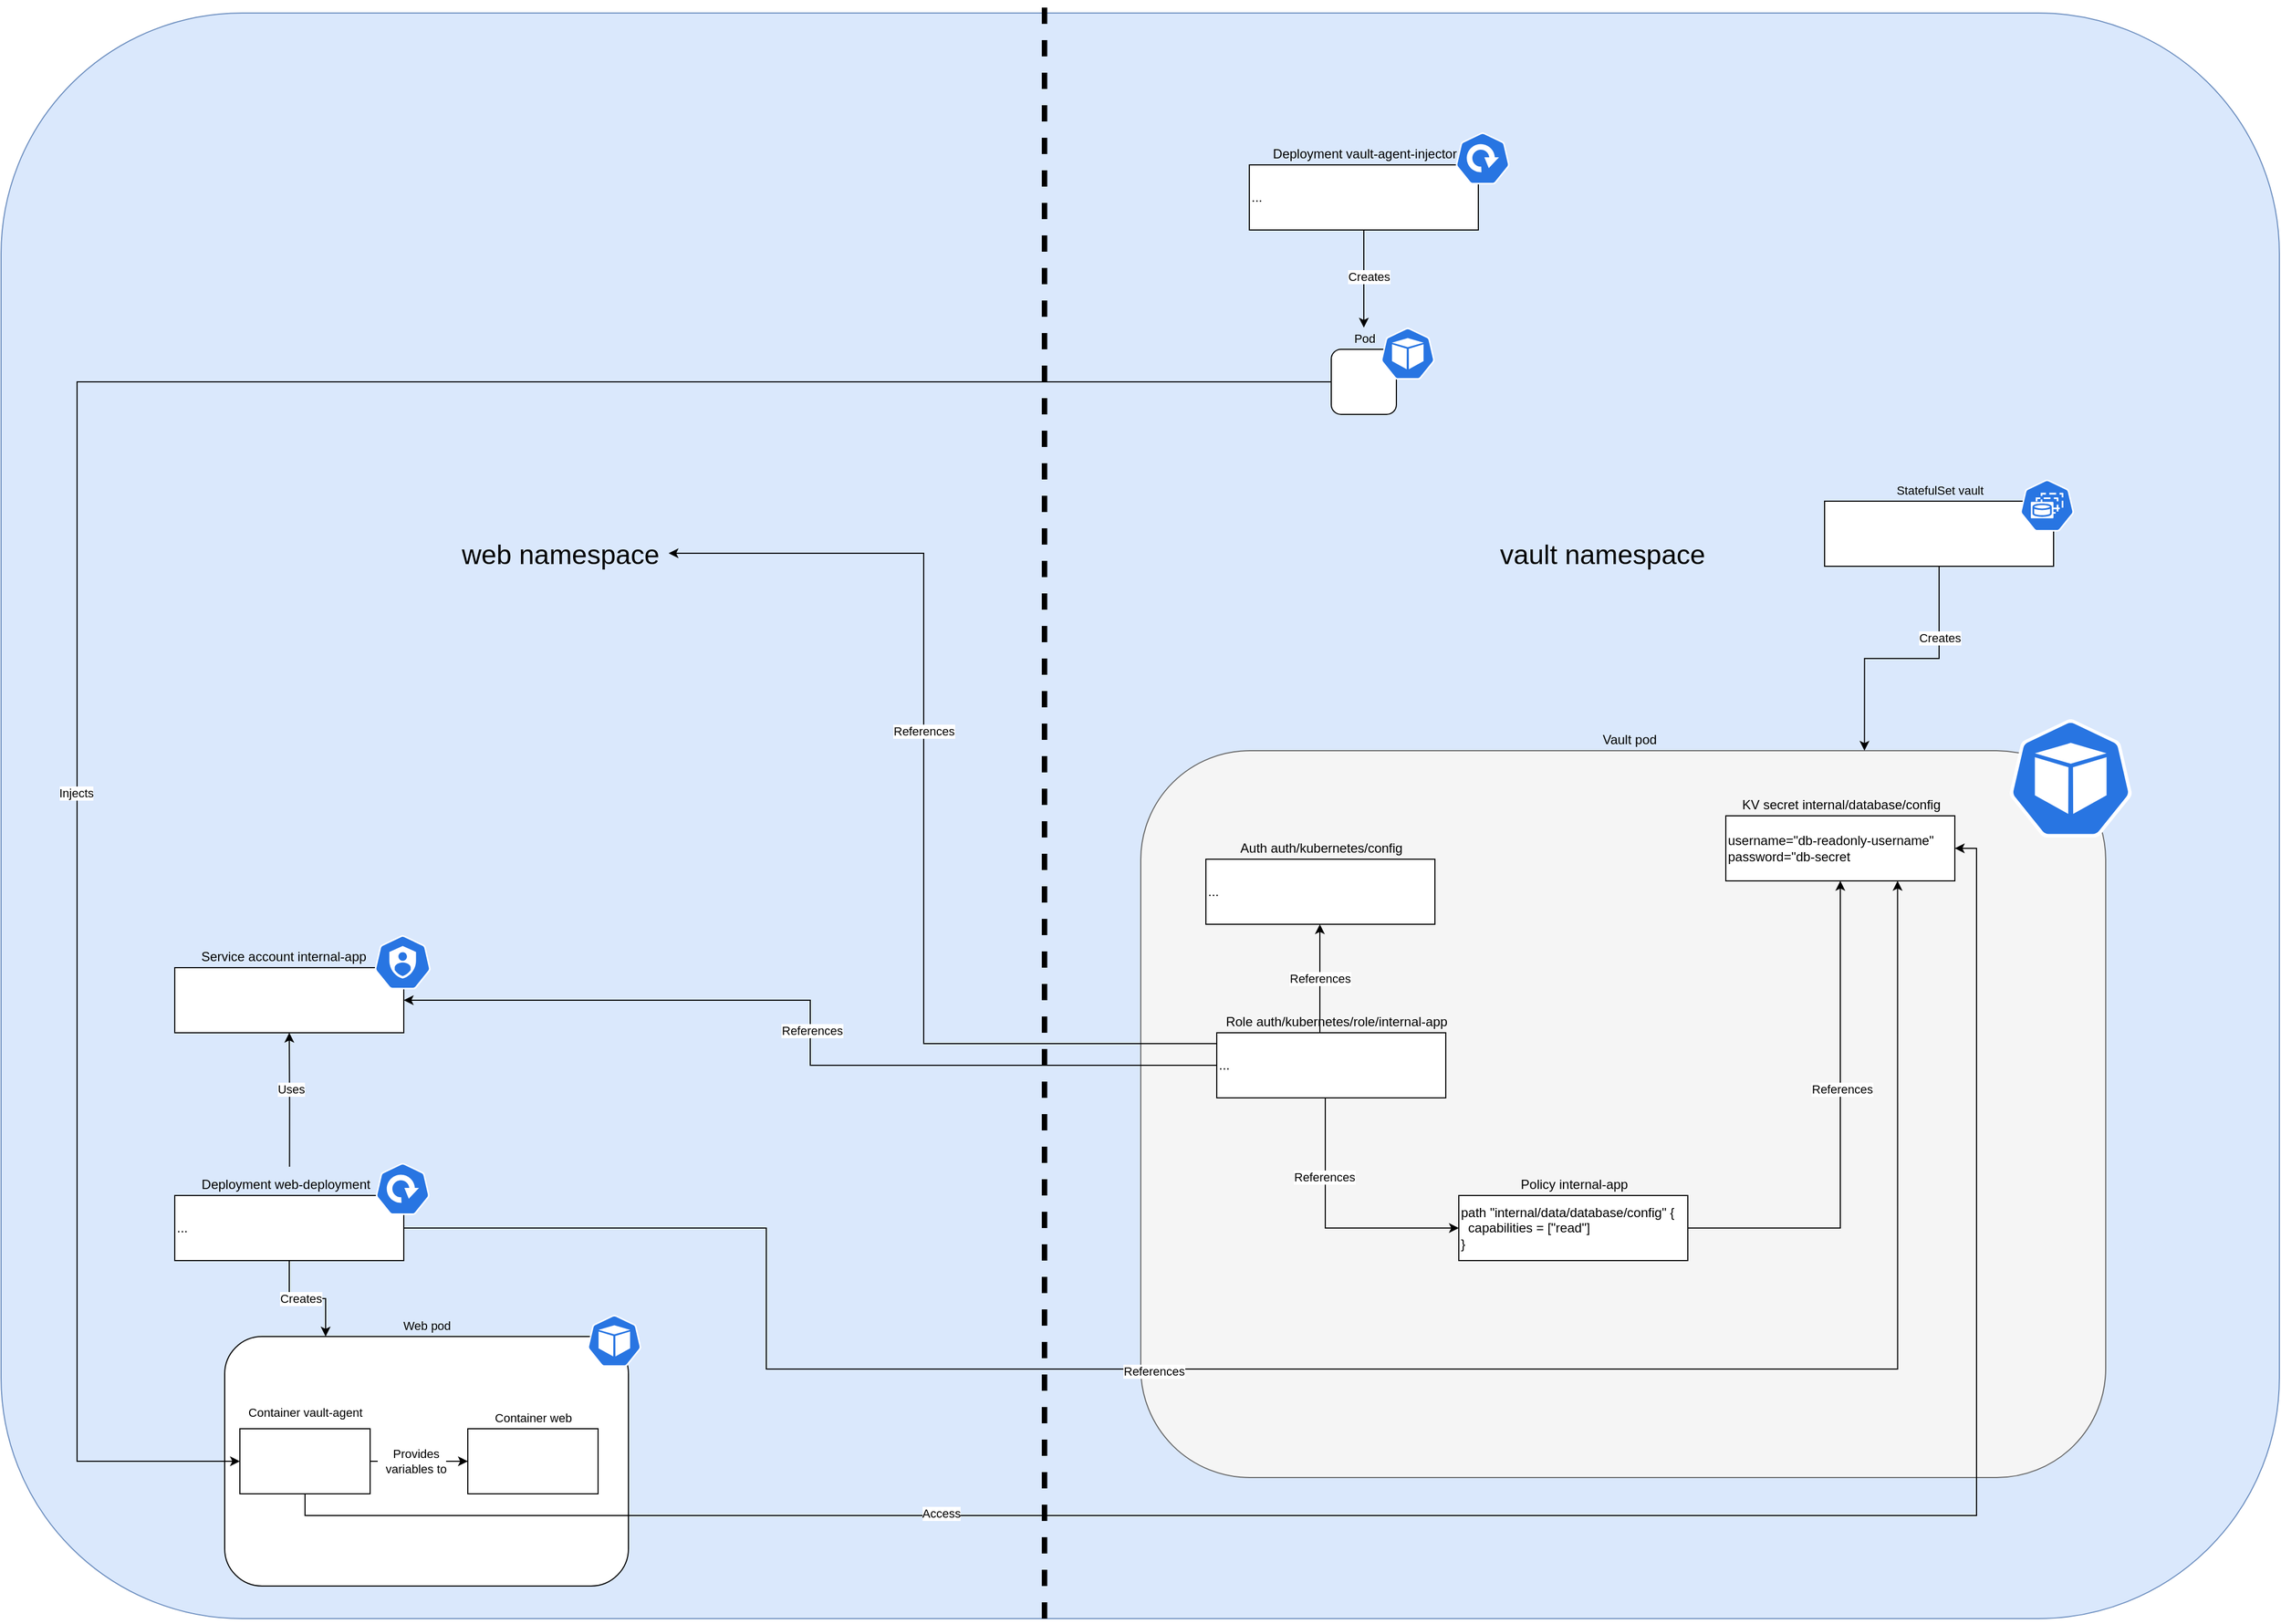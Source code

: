 <mxfile version="16.5.1" type="device"><diagram id="Zlo1lYP3nYE_xKI2Dq9o" name="Page-1"><mxGraphModel dx="3234" dy="2269" grid="1" gridSize="10" guides="1" tooltips="1" connect="1" arrows="1" fold="1" page="1" pageScale="1" pageWidth="827" pageHeight="1169" math="0" shadow="0"><root><mxCell id="0"/><mxCell id="1" parent="0"/><mxCell id="CDCN0hGhyiaXTQ89DF4K-3" value="" style="rounded=1;whiteSpace=wrap;html=1;fillColor=#dae8fc;strokeColor=#6c8ebf;" parent="1" vertex="1"><mxGeometry x="-1140" y="-210" width="2099" height="1480" as="geometry"/></mxCell><mxCell id="CDCN0hGhyiaXTQ89DF4K-2" value="" style="rounded=1;whiteSpace=wrap;html=1;fillColor=#f5f5f5;fontColor=#333333;strokeColor=#666666;" parent="1" vertex="1"><mxGeometry x="-90" y="470" width="889" height="670" as="geometry"/></mxCell><mxCell id="CDCN0hGhyiaXTQ89DF4K-1" value="username=&quot;db-readonly-username&quot; password=&quot;db-secret" style="rounded=0;whiteSpace=wrap;html=1;align=left;" parent="1" vertex="1"><mxGeometry x="449" y="530" width="211" height="60" as="geometry"/></mxCell><mxCell id="CDCN0hGhyiaXTQ89DF4K-4" value="Vault pod" style="text;html=1;align=center;verticalAlign=middle;resizable=0;points=[];autosize=1;strokeColor=none;fillColor=none;" parent="1" vertex="1"><mxGeometry x="325" y="450" width="70" height="20" as="geometry"/></mxCell><mxCell id="CDCN0hGhyiaXTQ89DF4K-6" value="KV secret&amp;nbsp;internal/database/config" style="text;html=1;align=center;verticalAlign=middle;resizable=0;points=[];autosize=1;strokeColor=none;fillColor=none;" parent="1" vertex="1"><mxGeometry x="454.5" y="510" width="200" height="20" as="geometry"/></mxCell><mxCell id="CDCN0hGhyiaXTQ89DF4K-7" value="..." style="rounded=0;whiteSpace=wrap;html=1;align=left;" parent="1" vertex="1"><mxGeometry x="-30" y="570" width="211" height="60" as="geometry"/></mxCell><mxCell id="CDCN0hGhyiaXTQ89DF4K-8" value="Auth&amp;nbsp;auth/kubernetes/config" style="text;html=1;align=center;verticalAlign=middle;resizable=0;points=[];autosize=1;strokeColor=none;fillColor=none;" parent="1" vertex="1"><mxGeometry x="-4.5" y="550" width="160" height="20" as="geometry"/></mxCell><mxCell id="CDCN0hGhyiaXTQ89DF4K-11" style="edgeStyle=orthogonalEdgeStyle;rounded=0;orthogonalLoop=1;jettySize=auto;html=1;" parent="1" source="CDCN0hGhyiaXTQ89DF4K-9" target="CDCN0hGhyiaXTQ89DF4K-1" edge="1"><mxGeometry relative="1" as="geometry"/></mxCell><mxCell id="CDCN0hGhyiaXTQ89DF4K-12" value="References" style="edgeLabel;html=1;align=center;verticalAlign=middle;resizable=0;points=[];" parent="CDCN0hGhyiaXTQ89DF4K-11" vertex="1" connectable="0"><mxGeometry x="0.171" relative="1" as="geometry"><mxPoint x="1" y="1" as="offset"/></mxGeometry></mxCell><mxCell id="CDCN0hGhyiaXTQ89DF4K-9" value="&lt;div&gt;path &quot;internal/data/database/config&quot; {&lt;/div&gt;&lt;div&gt;&amp;nbsp; capabilities = [&quot;read&quot;]&lt;/div&gt;&lt;div&gt;}&lt;/div&gt;" style="rounded=0;whiteSpace=wrap;html=1;align=left;" parent="1" vertex="1"><mxGeometry x="203" y="880" width="211" height="60" as="geometry"/></mxCell><mxCell id="CDCN0hGhyiaXTQ89DF4K-10" value="Policy internal-app" style="text;html=1;align=center;verticalAlign=middle;resizable=0;points=[];autosize=1;strokeColor=none;fillColor=none;" parent="1" vertex="1"><mxGeometry x="253.5" y="860" width="110" height="20" as="geometry"/></mxCell><mxCell id="CDCN0hGhyiaXTQ89DF4K-14" value="" style="rounded=0;whiteSpace=wrap;html=1;align=left;" parent="1" vertex="1"><mxGeometry x="-980" y="670" width="211" height="60" as="geometry"/></mxCell><mxCell id="CDCN0hGhyiaXTQ89DF4K-15" value="Service account&amp;nbsp;&lt;span style=&quot;text-align: left&quot;&gt;internal-app&lt;/span&gt;" style="text;html=1;align=center;verticalAlign=middle;resizable=0;points=[];autosize=1;strokeColor=none;fillColor=none;" parent="1" vertex="1"><mxGeometry x="-965" y="650" width="170" height="20" as="geometry"/></mxCell><mxCell id="CDCN0hGhyiaXTQ89DF4K-18" style="edgeStyle=orthogonalEdgeStyle;rounded=0;orthogonalLoop=1;jettySize=auto;html=1;entryX=0;entryY=0.5;entryDx=0;entryDy=0;" parent="1" source="CDCN0hGhyiaXTQ89DF4K-16" target="CDCN0hGhyiaXTQ89DF4K-9" edge="1"><mxGeometry relative="1" as="geometry"><Array as="points"><mxPoint x="80" y="910"/></Array></mxGeometry></mxCell><mxCell id="CDCN0hGhyiaXTQ89DF4K-19" value="References" style="edgeLabel;html=1;align=center;verticalAlign=middle;resizable=0;points=[];" parent="CDCN0hGhyiaXTQ89DF4K-18" vertex="1" connectable="0"><mxGeometry x="-0.399" y="-1" relative="1" as="geometry"><mxPoint as="offset"/></mxGeometry></mxCell><mxCell id="CDCN0hGhyiaXTQ89DF4K-20" style="edgeStyle=orthogonalEdgeStyle;rounded=0;orthogonalLoop=1;jettySize=auto;html=1;entryX=1;entryY=0.5;entryDx=0;entryDy=0;" parent="1" source="CDCN0hGhyiaXTQ89DF4K-16" target="CDCN0hGhyiaXTQ89DF4K-14" edge="1"><mxGeometry relative="1" as="geometry"/></mxCell><mxCell id="CDCN0hGhyiaXTQ89DF4K-21" value="References" style="edgeLabel;html=1;align=center;verticalAlign=middle;resizable=0;points=[];" parent="CDCN0hGhyiaXTQ89DF4K-20" vertex="1" connectable="0"><mxGeometry x="0.004" y="-1" relative="1" as="geometry"><mxPoint y="-1" as="offset"/></mxGeometry></mxCell><mxCell id="CDCN0hGhyiaXTQ89DF4K-28" value="References" style="edgeStyle=orthogonalEdgeStyle;rounded=0;orthogonalLoop=1;jettySize=auto;html=1;" parent="1" source="CDCN0hGhyiaXTQ89DF4K-16" target="CDCN0hGhyiaXTQ89DF4K-7" edge="1"><mxGeometry relative="1" as="geometry"><Array as="points"><mxPoint x="75" y="700"/><mxPoint x="75" y="700"/></Array></mxGeometry></mxCell><mxCell id="CDCN0hGhyiaXTQ89DF4K-43" style="edgeStyle=orthogonalEdgeStyle;rounded=0;orthogonalLoop=1;jettySize=auto;html=1;fontSize=11;strokeWidth=1;" parent="1" source="CDCN0hGhyiaXTQ89DF4K-16" target="CDCN0hGhyiaXTQ89DF4K-30" edge="1"><mxGeometry relative="1" as="geometry"><Array as="points"><mxPoint x="-290" y="740"/><mxPoint x="-290" y="288"/></Array></mxGeometry></mxCell><mxCell id="CDCN0hGhyiaXTQ89DF4K-44" value="References" style="edgeLabel;html=1;align=center;verticalAlign=middle;resizable=0;points=[];fontSize=11;" parent="CDCN0hGhyiaXTQ89DF4K-43" vertex="1" connectable="0"><mxGeometry x="0.165" relative="1" as="geometry"><mxPoint y="-1" as="offset"/></mxGeometry></mxCell><mxCell id="CDCN0hGhyiaXTQ89DF4K-16" value="..." style="rounded=0;whiteSpace=wrap;html=1;align=left;" parent="1" vertex="1"><mxGeometry x="-20" y="730" width="211" height="60" as="geometry"/></mxCell><mxCell id="CDCN0hGhyiaXTQ89DF4K-17" value="Role auth/kubernetes/role/internal-app" style="text;html=1;align=center;verticalAlign=middle;resizable=0;points=[];autosize=1;strokeColor=none;fillColor=none;" parent="1" vertex="1"><mxGeometry x="-20" y="710" width="220" height="20" as="geometry"/></mxCell><mxCell id="CDCN0hGhyiaXTQ89DF4K-24" style="edgeStyle=orthogonalEdgeStyle;rounded=0;orthogonalLoop=1;jettySize=auto;html=1;entryX=0.5;entryY=1;entryDx=0;entryDy=0;exitX=0.525;exitY=-0.322;exitDx=0;exitDy=0;exitPerimeter=0;" parent="1" source="CDCN0hGhyiaXTQ89DF4K-23" target="CDCN0hGhyiaXTQ89DF4K-14" edge="1"><mxGeometry relative="1" as="geometry"><mxPoint x="-490" y="730" as="targetPoint"/><Array as="points"/></mxGeometry></mxCell><mxCell id="CDCN0hGhyiaXTQ89DF4K-25" value="Uses" style="edgeLabel;html=1;align=center;verticalAlign=middle;resizable=0;points=[];" parent="CDCN0hGhyiaXTQ89DF4K-24" vertex="1" connectable="0"><mxGeometry x="0.167" y="-1" relative="1" as="geometry"><mxPoint as="offset"/></mxGeometry></mxCell><mxCell id="CDCN0hGhyiaXTQ89DF4K-26" style="edgeStyle=orthogonalEdgeStyle;rounded=0;orthogonalLoop=1;jettySize=auto;html=1;entryX=0.75;entryY=1;entryDx=0;entryDy=0;" parent="1" source="CDCN0hGhyiaXTQ89DF4K-22" target="CDCN0hGhyiaXTQ89DF4K-1" edge="1"><mxGeometry relative="1" as="geometry"><Array as="points"><mxPoint x="-435" y="1040"/><mxPoint x="607" y="1040"/></Array></mxGeometry></mxCell><mxCell id="CDCN0hGhyiaXTQ89DF4K-27" value="References" style="edgeLabel;html=1;align=center;verticalAlign=middle;resizable=0;points=[];" parent="CDCN0hGhyiaXTQ89DF4K-26" vertex="1" connectable="0"><mxGeometry x="-0.16" y="-2" relative="1" as="geometry"><mxPoint x="-1" as="offset"/></mxGeometry></mxCell><mxCell id="CDCN0hGhyiaXTQ89DF4K-37" style="edgeStyle=orthogonalEdgeStyle;rounded=0;orthogonalLoop=1;jettySize=auto;html=1;entryX=0.25;entryY=0;entryDx=0;entryDy=0;fontSize=25;strokeWidth=1;" parent="1" source="CDCN0hGhyiaXTQ89DF4K-22" target="CDCN0hGhyiaXTQ89DF4K-35" edge="1"><mxGeometry relative="1" as="geometry"/></mxCell><mxCell id="CDCN0hGhyiaXTQ89DF4K-38" value="Creates" style="edgeLabel;html=1;align=center;verticalAlign=middle;resizable=0;points=[];fontSize=11;" parent="CDCN0hGhyiaXTQ89DF4K-37" vertex="1" connectable="0"><mxGeometry x="-0.132" relative="1" as="geometry"><mxPoint as="offset"/></mxGeometry></mxCell><mxCell id="CDCN0hGhyiaXTQ89DF4K-22" value="..." style="rounded=0;whiteSpace=wrap;html=1;align=left;" parent="1" vertex="1"><mxGeometry x="-980" y="880" width="211" height="60" as="geometry"/></mxCell><mxCell id="CDCN0hGhyiaXTQ89DF4K-23" value="Deployment&amp;nbsp;web-deployment" style="text;html=1;align=center;verticalAlign=middle;resizable=0;points=[];autosize=1;strokeColor=none;fillColor=none;" parent="1" vertex="1"><mxGeometry x="-963.5" y="860" width="170" height="20" as="geometry"/></mxCell><mxCell id="CDCN0hGhyiaXTQ89DF4K-29" value="" style="endArrow=none;dashed=1;html=1;rounded=0;entryX=0.458;entryY=-0.006;entryDx=0;entryDy=0;entryPerimeter=0;exitX=0.458;exitY=1;exitDx=0;exitDy=0;exitPerimeter=0;strokeWidth=5;" parent="1" source="CDCN0hGhyiaXTQ89DF4K-3" target="CDCN0hGhyiaXTQ89DF4K-3" edge="1"><mxGeometry width="50" height="50" relative="1" as="geometry"><mxPoint x="-400" y="900" as="sourcePoint"/><mxPoint x="-350" y="850" as="targetPoint"/></mxGeometry></mxCell><mxCell id="CDCN0hGhyiaXTQ89DF4K-30" value="web namespace" style="text;html=1;align=center;verticalAlign=middle;resizable=0;points=[];autosize=1;strokeColor=none;fillColor=none;fontSize=25;" parent="1" vertex="1"><mxGeometry x="-725" y="268" width="200" height="40" as="geometry"/></mxCell><mxCell id="CDCN0hGhyiaXTQ89DF4K-31" value="vault namespace" style="text;html=1;align=center;verticalAlign=middle;resizable=0;points=[];autosize=1;strokeColor=none;fillColor=none;fontSize=25;" parent="1" vertex="1"><mxGeometry x="235" y="268" width="200" height="40" as="geometry"/></mxCell><mxCell id="CDCN0hGhyiaXTQ89DF4K-32" value="" style="sketch=0;html=1;dashed=0;whitespace=wrap;fillColor=#2875E2;strokeColor=#ffffff;points=[[0.005,0.63,0],[0.1,0.2,0],[0.9,0.2,0],[0.5,0,0],[0.995,0.63,0],[0.72,0.99,0],[0.5,1,0],[0.28,0.99,0]];shape=mxgraph.kubernetes.icon;prIcon=pod;fontSize=25;" parent="1" vertex="1"><mxGeometry x="710" y="441" width="113.54" height="109" as="geometry"/></mxCell><mxCell id="CDCN0hGhyiaXTQ89DF4K-33" value="" style="sketch=0;html=1;dashed=0;whitespace=wrap;fillColor=#2875E2;strokeColor=#ffffff;points=[[0.005,0.63,0],[0.1,0.2,0],[0.9,0.2,0],[0.5,0,0],[0.995,0.63,0],[0.72,0.99,0],[0.5,1,0],[0.28,0.99,0]];shape=mxgraph.kubernetes.icon;prIcon=sa;fontSize=25;" parent="1" vertex="1"><mxGeometry x="-820" y="640" width="100" height="50" as="geometry"/></mxCell><mxCell id="CDCN0hGhyiaXTQ89DF4K-34" value="" style="sketch=0;html=1;dashed=0;whitespace=wrap;fillColor=#2875E2;strokeColor=#ffffff;points=[[0.005,0.63,0],[0.1,0.2,0],[0.9,0.2,0],[0.5,0,0],[0.995,0.63,0],[0.72,0.99,0],[0.5,1,0],[0.28,0.99,0]];shape=mxgraph.kubernetes.icon;prIcon=deploy;fontSize=25;" parent="1" vertex="1"><mxGeometry x="-795" y="850" width="50" height="48" as="geometry"/></mxCell><mxCell id="CDCN0hGhyiaXTQ89DF4K-35" value="" style="rounded=1;whiteSpace=wrap;html=1;fontSize=25;" parent="1" vertex="1"><mxGeometry x="-934" y="1010" width="372" height="230" as="geometry"/></mxCell><mxCell id="CDCN0hGhyiaXTQ89DF4K-36" value="" style="sketch=0;html=1;dashed=0;whitespace=wrap;fillColor=#2875E2;strokeColor=#ffffff;points=[[0.005,0.63,0],[0.1,0.2,0],[0.9,0.2,0],[0.5,0,0],[0.995,0.63,0],[0.72,0.99,0],[0.5,1,0],[0.28,0.99,0]];shape=mxgraph.kubernetes.icon;prIcon=pod;fontSize=25;" parent="1" vertex="1"><mxGeometry x="-600" y="990" width="50" height="48" as="geometry"/></mxCell><mxCell id="CDCN0hGhyiaXTQ89DF4K-47" style="edgeStyle=orthogonalEdgeStyle;rounded=0;orthogonalLoop=1;jettySize=auto;html=1;entryX=0.5;entryY=0;entryDx=0;entryDy=0;entryPerimeter=0;fontSize=11;strokeWidth=1;" parent="1" source="CDCN0hGhyiaXTQ89DF4K-40" target="CDCN0hGhyiaXTQ89DF4K-45" edge="1"><mxGeometry relative="1" as="geometry"/></mxCell><mxCell id="CDCN0hGhyiaXTQ89DF4K-48" value="Creates" style="edgeLabel;html=1;align=center;verticalAlign=middle;resizable=0;points=[];fontSize=11;" parent="CDCN0hGhyiaXTQ89DF4K-47" vertex="1" connectable="0"><mxGeometry x="-0.032" y="4" relative="1" as="geometry"><mxPoint y="-1" as="offset"/></mxGeometry></mxCell><mxCell id="CDCN0hGhyiaXTQ89DF4K-40" value="..." style="rounded=0;whiteSpace=wrap;html=1;align=left;" parent="1" vertex="1"><mxGeometry x="10" y="-70" width="211" height="60" as="geometry"/></mxCell><mxCell id="CDCN0hGhyiaXTQ89DF4K-41" value="Deployment&amp;nbsp;vault-agent-injector" style="text;html=1;align=center;verticalAlign=middle;resizable=0;points=[];autosize=1;strokeColor=none;fillColor=none;" parent="1" vertex="1"><mxGeometry x="25.5" y="-90" width="180" height="20" as="geometry"/></mxCell><mxCell id="CDCN0hGhyiaXTQ89DF4K-42" value="Web pod" style="text;html=1;align=center;verticalAlign=middle;resizable=0;points=[];autosize=1;strokeColor=none;fillColor=none;fontSize=11;" parent="1" vertex="1"><mxGeometry x="-778" y="990" width="60" height="20" as="geometry"/></mxCell><mxCell id="CDCN0hGhyiaXTQ89DF4K-45" value="Pod" style="text;html=1;align=center;verticalAlign=middle;resizable=0;points=[];autosize=1;strokeColor=none;fillColor=none;fontSize=11;" parent="1" vertex="1"><mxGeometry x="95.5" y="80" width="40" height="20" as="geometry"/></mxCell><mxCell id="CDCN0hGhyiaXTQ89DF4K-58" style="edgeStyle=orthogonalEdgeStyle;rounded=0;orthogonalLoop=1;jettySize=auto;html=1;entryX=0;entryY=0.5;entryDx=0;entryDy=0;fontSize=11;strokeWidth=1;" parent="1" source="CDCN0hGhyiaXTQ89DF4K-46" target="CDCN0hGhyiaXTQ89DF4K-56" edge="1"><mxGeometry relative="1" as="geometry"><Array as="points"><mxPoint x="-1070" y="130"/><mxPoint x="-1070" y="1125"/></Array></mxGeometry></mxCell><mxCell id="CDCN0hGhyiaXTQ89DF4K-59" value="Injects" style="edgeLabel;html=1;align=center;verticalAlign=middle;resizable=0;points=[];fontSize=11;" parent="CDCN0hGhyiaXTQ89DF4K-58" vertex="1" connectable="0"><mxGeometry x="0.334" y="-1" relative="1" as="geometry"><mxPoint as="offset"/></mxGeometry></mxCell><mxCell id="CDCN0hGhyiaXTQ89DF4K-46" value="" style="rounded=1;whiteSpace=wrap;html=1;fontSize=11;" parent="1" vertex="1"><mxGeometry x="85.5" y="100" width="60" height="60" as="geometry"/></mxCell><mxCell id="CDCN0hGhyiaXTQ89DF4K-50" style="edgeStyle=orthogonalEdgeStyle;rounded=0;orthogonalLoop=1;jettySize=auto;html=1;entryX=0.75;entryY=0;entryDx=0;entryDy=0;fontSize=11;strokeWidth=1;" parent="1" source="CDCN0hGhyiaXTQ89DF4K-49" target="CDCN0hGhyiaXTQ89DF4K-2" edge="1"><mxGeometry relative="1" as="geometry"/></mxCell><mxCell id="CDCN0hGhyiaXTQ89DF4K-51" value="Creates" style="edgeLabel;html=1;align=center;verticalAlign=middle;resizable=0;points=[];fontSize=11;" parent="CDCN0hGhyiaXTQ89DF4K-50" vertex="1" connectable="0"><mxGeometry x="-0.452" relative="1" as="geometry"><mxPoint as="offset"/></mxGeometry></mxCell><mxCell id="CDCN0hGhyiaXTQ89DF4K-49" value="" style="rounded=0;whiteSpace=wrap;html=1;align=left;" parent="1" vertex="1"><mxGeometry x="540" y="240" width="211" height="60" as="geometry"/></mxCell><mxCell id="CDCN0hGhyiaXTQ89DF4K-52" value="StatefulSet vault" style="text;html=1;align=center;verticalAlign=middle;resizable=0;points=[];autosize=1;strokeColor=none;fillColor=none;fontSize=11;" parent="1" vertex="1"><mxGeometry x="595.5" y="220" width="100" height="20" as="geometry"/></mxCell><mxCell id="CDCN0hGhyiaXTQ89DF4K-53" value="" style="sketch=0;html=1;dashed=0;whitespace=wrap;fillColor=#2875E2;strokeColor=#ffffff;points=[[0.005,0.63,0],[0.1,0.2,0],[0.9,0.2,0],[0.5,0,0],[0.995,0.63,0],[0.72,0.99,0],[0.5,1,0],[0.28,0.99,0]];shape=mxgraph.kubernetes.icon;prIcon=sts;fontSize=11;" parent="1" vertex="1"><mxGeometry x="720" y="220" width="50" height="48" as="geometry"/></mxCell><mxCell id="CDCN0hGhyiaXTQ89DF4K-54" value="" style="sketch=0;html=1;dashed=0;whitespace=wrap;fillColor=#2875E2;strokeColor=#ffffff;points=[[0.005,0.63,0],[0.1,0.2,0],[0.9,0.2,0],[0.5,0,0],[0.995,0.63,0],[0.72,0.99,0],[0.5,1,0],[0.28,0.99,0]];shape=mxgraph.kubernetes.icon;prIcon=deploy;fontSize=25;" parent="1" vertex="1"><mxGeometry x="200" y="-100" width="50" height="48" as="geometry"/></mxCell><mxCell id="CDCN0hGhyiaXTQ89DF4K-55" value="" style="sketch=0;html=1;dashed=0;whitespace=wrap;fillColor=#2875E2;strokeColor=#ffffff;points=[[0.005,0.63,0],[0.1,0.2,0],[0.9,0.2,0],[0.5,0,0],[0.995,0.63,0],[0.72,0.99,0],[0.5,1,0],[0.28,0.99,0]];shape=mxgraph.kubernetes.icon;prIcon=pod;fontSize=25;" parent="1" vertex="1"><mxGeometry x="131" y="80" width="50" height="48" as="geometry"/></mxCell><mxCell id="CDCN0hGhyiaXTQ89DF4K-63" style="edgeStyle=orthogonalEdgeStyle;rounded=0;orthogonalLoop=1;jettySize=auto;html=1;entryX=0;entryY=0.5;entryDx=0;entryDy=0;fontSize=11;strokeWidth=1;startArrow=none;" parent="1" source="CDCN0hGhyiaXTQ89DF4K-64" target="CDCN0hGhyiaXTQ89DF4K-57" edge="1"><mxGeometry relative="1" as="geometry"/></mxCell><mxCell id="CDCN0hGhyiaXTQ89DF4K-56" value="" style="whiteSpace=wrap;html=1;fontSize=11;" parent="1" vertex="1"><mxGeometry x="-920" y="1095" width="120" height="60" as="geometry"/></mxCell><mxCell id="CDCN0hGhyiaXTQ89DF4K-57" value="" style="whiteSpace=wrap;html=1;fontSize=11;" parent="1" vertex="1"><mxGeometry x="-710" y="1095" width="120" height="60" as="geometry"/></mxCell><mxCell id="CDCN0hGhyiaXTQ89DF4K-60" value="Container vault-agent" style="text;html=1;align=center;verticalAlign=middle;resizable=0;points=[];autosize=1;strokeColor=none;fillColor=none;fontSize=11;" parent="1" vertex="1"><mxGeometry x="-920" y="1070" width="120" height="20" as="geometry"/></mxCell><mxCell id="CDCN0hGhyiaXTQ89DF4K-61" value="Container web" style="text;html=1;align=center;verticalAlign=middle;resizable=0;points=[];autosize=1;strokeColor=none;fillColor=none;fontSize=11;" parent="1" vertex="1"><mxGeometry x="-695" y="1075" width="90" height="20" as="geometry"/></mxCell><mxCell id="CDCN0hGhyiaXTQ89DF4K-64" value="Provides&lt;br&gt;variables to" style="text;html=1;align=center;verticalAlign=middle;resizable=0;points=[];autosize=1;strokeColor=none;fillColor=none;fontSize=11;" parent="1" vertex="1"><mxGeometry x="-793.5" y="1110" width="70" height="30" as="geometry"/></mxCell><mxCell id="CDCN0hGhyiaXTQ89DF4K-65" value="" style="edgeStyle=orthogonalEdgeStyle;rounded=0;orthogonalLoop=1;jettySize=auto;html=1;entryX=0;entryY=0.5;entryDx=0;entryDy=0;fontSize=11;strokeWidth=1;endArrow=none;" parent="1" source="CDCN0hGhyiaXTQ89DF4K-56" target="CDCN0hGhyiaXTQ89DF4K-64" edge="1"><mxGeometry relative="1" as="geometry"><mxPoint x="-800" y="1125" as="sourcePoint"/><mxPoint x="-710" y="1125" as="targetPoint"/><Array as="points"><mxPoint x="-793" y="1125"/><mxPoint x="-793" y="1125"/></Array></mxGeometry></mxCell><mxCell id="CDCN0hGhyiaXTQ89DF4K-39" style="edgeStyle=orthogonalEdgeStyle;rounded=0;orthogonalLoop=1;jettySize=auto;html=1;entryX=1;entryY=0.5;entryDx=0;entryDy=0;fontSize=11;strokeWidth=1;exitX=0.5;exitY=1;exitDx=0;exitDy=0;" parent="1" source="CDCN0hGhyiaXTQ89DF4K-56" target="CDCN0hGhyiaXTQ89DF4K-1" edge="1"><mxGeometry relative="1" as="geometry"/></mxCell><mxCell id="CDCN0hGhyiaXTQ89DF4K-66" value="Access" style="edgeLabel;html=1;align=center;verticalAlign=middle;resizable=0;points=[];fontSize=11;" parent="CDCN0hGhyiaXTQ89DF4K-39" vertex="1" connectable="0"><mxGeometry x="-0.448" y="2" relative="1" as="geometry"><mxPoint as="offset"/></mxGeometry></mxCell></root></mxGraphModel></diagram></mxfile>